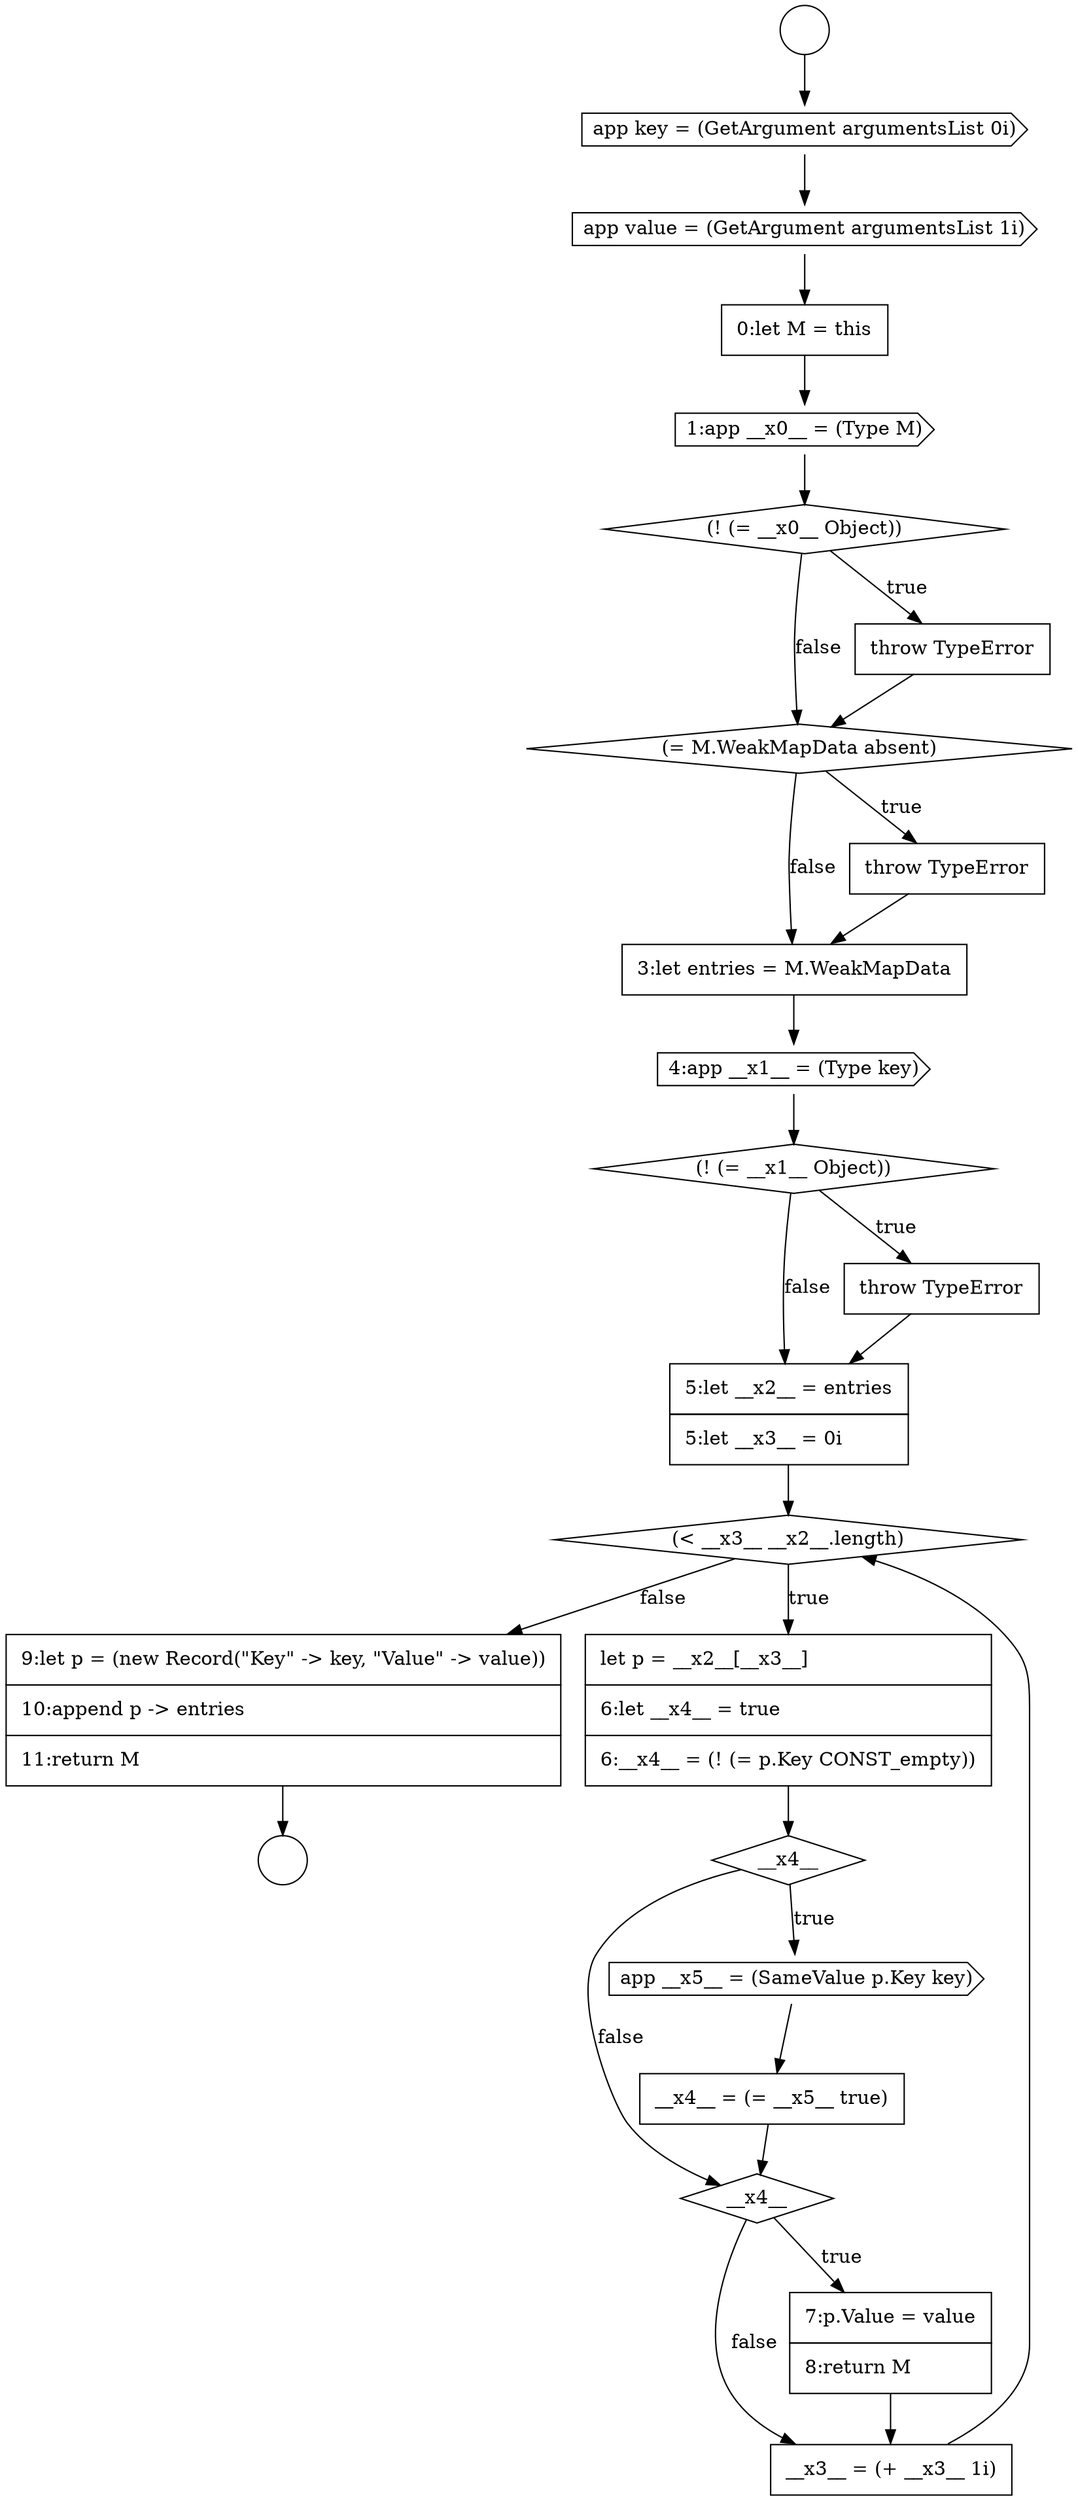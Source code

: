 digraph {
  node14786 [shape=diamond, label=<<font color="black">(= M.WeakMapData absent)</font>> color="black" fillcolor="white" style=filled]
  node14790 [shape=diamond, label=<<font color="black">(! (= __x1__ Object))</font>> color="black" fillcolor="white" style=filled]
  node14793 [shape=diamond, label=<<font color="black">(&lt; __x3__ __x2__.length)</font>> color="black" fillcolor="white" style=filled]
  node14780 [shape=cds, label=<<font color="black">app key = (GetArgument argumentsList 0i)</font>> color="black" fillcolor="white" style=filled]
  node14798 [shape=diamond, label=<<font color="black">__x4__</font>> color="black" fillcolor="white" style=filled]
  node14785 [shape=none, margin=0, label=<<font color="black">
    <table border="0" cellborder="1" cellspacing="0" cellpadding="10">
      <tr><td align="left">throw TypeError</td></tr>
    </table>
  </font>> color="black" fillcolor="white" style=filled]
  node14789 [shape=cds, label=<<font color="black">4:app __x1__ = (Type key)</font>> color="black" fillcolor="white" style=filled]
  node14783 [shape=cds, label=<<font color="black">1:app __x0__ = (Type M)</font>> color="black" fillcolor="white" style=filled]
  node14792 [shape=none, margin=0, label=<<font color="black">
    <table border="0" cellborder="1" cellspacing="0" cellpadding="10">
      <tr><td align="left">5:let __x2__ = entries</td></tr>
      <tr><td align="left">5:let __x3__ = 0i</td></tr>
    </table>
  </font>> color="black" fillcolor="white" style=filled]
  node14788 [shape=none, margin=0, label=<<font color="black">
    <table border="0" cellborder="1" cellspacing="0" cellpadding="10">
      <tr><td align="left">3:let entries = M.WeakMapData</td></tr>
    </table>
  </font>> color="black" fillcolor="white" style=filled]
  node14800 [shape=none, margin=0, label=<<font color="black">
    <table border="0" cellborder="1" cellspacing="0" cellpadding="10">
      <tr><td align="left">__x3__ = (+ __x3__ 1i)</td></tr>
    </table>
  </font>> color="black" fillcolor="white" style=filled]
  node14781 [shape=cds, label=<<font color="black">app value = (GetArgument argumentsList 1i)</font>> color="black" fillcolor="white" style=filled]
  node14791 [shape=none, margin=0, label=<<font color="black">
    <table border="0" cellborder="1" cellspacing="0" cellpadding="10">
      <tr><td align="left">throw TypeError</td></tr>
    </table>
  </font>> color="black" fillcolor="white" style=filled]
  node14787 [shape=none, margin=0, label=<<font color="black">
    <table border="0" cellborder="1" cellspacing="0" cellpadding="10">
      <tr><td align="left">throw TypeError</td></tr>
    </table>
  </font>> color="black" fillcolor="white" style=filled]
  node14779 [shape=circle label=" " color="black" fillcolor="white" style=filled]
  node14782 [shape=none, margin=0, label=<<font color="black">
    <table border="0" cellborder="1" cellspacing="0" cellpadding="10">
      <tr><td align="left">0:let M = this</td></tr>
    </table>
  </font>> color="black" fillcolor="white" style=filled]
  node14801 [shape=none, margin=0, label=<<font color="black">
    <table border="0" cellborder="1" cellspacing="0" cellpadding="10">
      <tr><td align="left">9:let p = (new Record(&quot;Key&quot; -&gt; key, &quot;Value&quot; -&gt; value))</td></tr>
      <tr><td align="left">10:append p -&gt; entries</td></tr>
      <tr><td align="left">11:return M</td></tr>
    </table>
  </font>> color="black" fillcolor="white" style=filled]
  node14784 [shape=diamond, label=<<font color="black">(! (= __x0__ Object))</font>> color="black" fillcolor="white" style=filled]
  node14799 [shape=none, margin=0, label=<<font color="black">
    <table border="0" cellborder="1" cellspacing="0" cellpadding="10">
      <tr><td align="left">7:p.Value = value</td></tr>
      <tr><td align="left">8:return M</td></tr>
    </table>
  </font>> color="black" fillcolor="white" style=filled]
  node14794 [shape=none, margin=0, label=<<font color="black">
    <table border="0" cellborder="1" cellspacing="0" cellpadding="10">
      <tr><td align="left">let p = __x2__[__x3__]</td></tr>
      <tr><td align="left">6:let __x4__ = true</td></tr>
      <tr><td align="left">6:__x4__ = (! (= p.Key CONST_empty))</td></tr>
    </table>
  </font>> color="black" fillcolor="white" style=filled]
  node14795 [shape=diamond, label=<<font color="black">__x4__</font>> color="black" fillcolor="white" style=filled]
  node14778 [shape=circle label=" " color="black" fillcolor="white" style=filled]
  node14797 [shape=none, margin=0, label=<<font color="black">
    <table border="0" cellborder="1" cellspacing="0" cellpadding="10">
      <tr><td align="left">__x4__ = (= __x5__ true)</td></tr>
    </table>
  </font>> color="black" fillcolor="white" style=filled]
  node14796 [shape=cds, label=<<font color="black">app __x5__ = (SameValue p.Key key)</font>> color="black" fillcolor="white" style=filled]
  node14795 -> node14796 [label=<<font color="black">true</font>> color="black"]
  node14795 -> node14798 [label=<<font color="black">false</font>> color="black"]
  node14784 -> node14785 [label=<<font color="black">true</font>> color="black"]
  node14784 -> node14786 [label=<<font color="black">false</font>> color="black"]
  node14792 -> node14793 [ color="black"]
  node14782 -> node14783 [ color="black"]
  node14786 -> node14787 [label=<<font color="black">true</font>> color="black"]
  node14786 -> node14788 [label=<<font color="black">false</font>> color="black"]
  node14783 -> node14784 [ color="black"]
  node14780 -> node14781 [ color="black"]
  node14781 -> node14782 [ color="black"]
  node14789 -> node14790 [ color="black"]
  node14793 -> node14794 [label=<<font color="black">true</font>> color="black"]
  node14793 -> node14801 [label=<<font color="black">false</font>> color="black"]
  node14800 -> node14793 [ color="black"]
  node14797 -> node14798 [ color="black"]
  node14796 -> node14797 [ color="black"]
  node14778 -> node14780 [ color="black"]
  node14794 -> node14795 [ color="black"]
  node14799 -> node14800 [ color="black"]
  node14798 -> node14799 [label=<<font color="black">true</font>> color="black"]
  node14798 -> node14800 [label=<<font color="black">false</font>> color="black"]
  node14788 -> node14789 [ color="black"]
  node14790 -> node14791 [label=<<font color="black">true</font>> color="black"]
  node14790 -> node14792 [label=<<font color="black">false</font>> color="black"]
  node14791 -> node14792 [ color="black"]
  node14787 -> node14788 [ color="black"]
  node14785 -> node14786 [ color="black"]
  node14801 -> node14779 [ color="black"]
}
